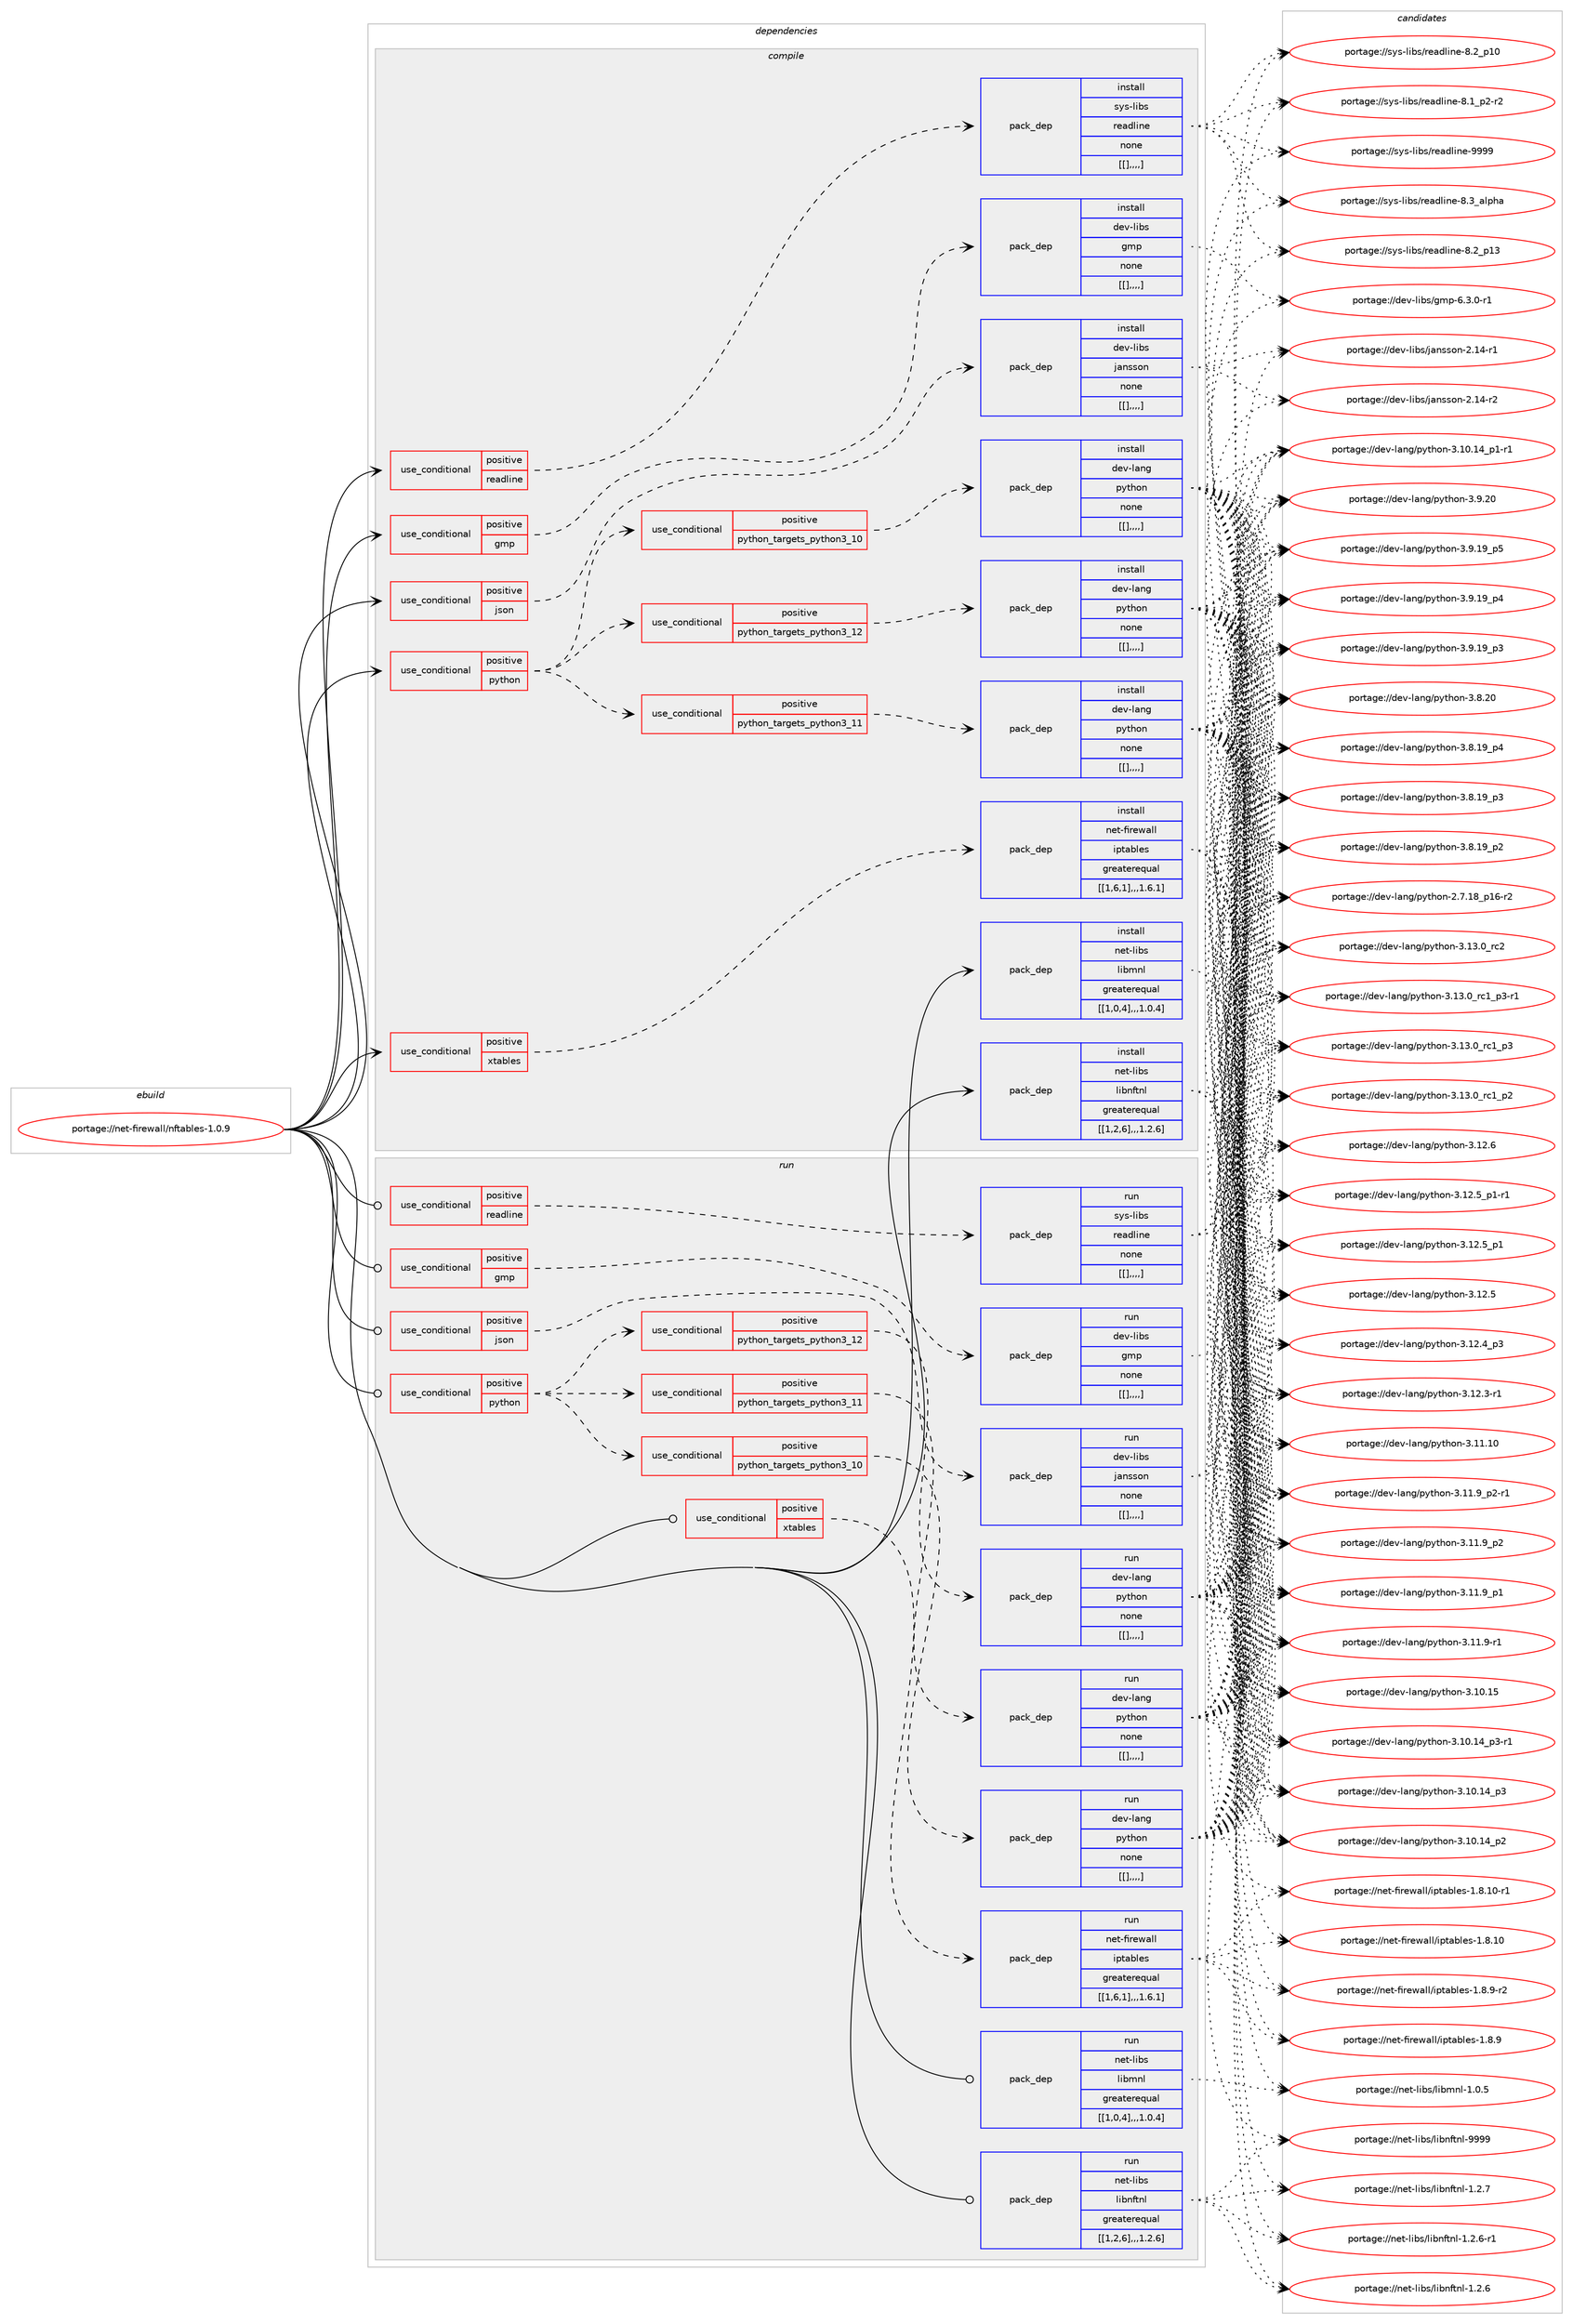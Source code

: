 digraph prolog {

# *************
# Graph options
# *************

newrank=true;
concentrate=true;
compound=true;
graph [rankdir=LR,fontname=Helvetica,fontsize=10,ranksep=1.5];#, ranksep=2.5, nodesep=0.2];
edge  [arrowhead=vee];
node  [fontname=Helvetica,fontsize=10];

# **********
# The ebuild
# **********

subgraph cluster_leftcol {
color=gray;
label=<<i>ebuild</i>>;
id [label="portage://net-firewall/nftables-1.0.9", color=red, width=4, href="../net-firewall/nftables-1.0.9.svg"];
}

# ****************
# The dependencies
# ****************

subgraph cluster_midcol {
color=gray;
label=<<i>dependencies</i>>;
subgraph cluster_compile {
fillcolor="#eeeeee";
style=filled;
label=<<i>compile</i>>;
subgraph cond94977 {
dependency366197 [label=<<TABLE BORDER="0" CELLBORDER="1" CELLSPACING="0" CELLPADDING="4"><TR><TD ROWSPAN="3" CELLPADDING="10">use_conditional</TD></TR><TR><TD>positive</TD></TR><TR><TD>gmp</TD></TR></TABLE>>, shape=none, color=red];
subgraph pack268463 {
dependency366198 [label=<<TABLE BORDER="0" CELLBORDER="1" CELLSPACING="0" CELLPADDING="4" WIDTH="220"><TR><TD ROWSPAN="6" CELLPADDING="30">pack_dep</TD></TR><TR><TD WIDTH="110">install</TD></TR><TR><TD>dev-libs</TD></TR><TR><TD>gmp</TD></TR><TR><TD>none</TD></TR><TR><TD>[[],,,,]</TD></TR></TABLE>>, shape=none, color=blue];
}
dependency366197:e -> dependency366198:w [weight=20,style="dashed",arrowhead="vee"];
}
id:e -> dependency366197:w [weight=20,style="solid",arrowhead="vee"];
subgraph cond94978 {
dependency366199 [label=<<TABLE BORDER="0" CELLBORDER="1" CELLSPACING="0" CELLPADDING="4"><TR><TD ROWSPAN="3" CELLPADDING="10">use_conditional</TD></TR><TR><TD>positive</TD></TR><TR><TD>json</TD></TR></TABLE>>, shape=none, color=red];
subgraph pack268464 {
dependency366200 [label=<<TABLE BORDER="0" CELLBORDER="1" CELLSPACING="0" CELLPADDING="4" WIDTH="220"><TR><TD ROWSPAN="6" CELLPADDING="30">pack_dep</TD></TR><TR><TD WIDTH="110">install</TD></TR><TR><TD>dev-libs</TD></TR><TR><TD>jansson</TD></TR><TR><TD>none</TD></TR><TR><TD>[[],,,,]</TD></TR></TABLE>>, shape=none, color=blue];
}
dependency366199:e -> dependency366200:w [weight=20,style="dashed",arrowhead="vee"];
}
id:e -> dependency366199:w [weight=20,style="solid",arrowhead="vee"];
subgraph cond94979 {
dependency366201 [label=<<TABLE BORDER="0" CELLBORDER="1" CELLSPACING="0" CELLPADDING="4"><TR><TD ROWSPAN="3" CELLPADDING="10">use_conditional</TD></TR><TR><TD>positive</TD></TR><TR><TD>python</TD></TR></TABLE>>, shape=none, color=red];
subgraph cond94980 {
dependency366202 [label=<<TABLE BORDER="0" CELLBORDER="1" CELLSPACING="0" CELLPADDING="4"><TR><TD ROWSPAN="3" CELLPADDING="10">use_conditional</TD></TR><TR><TD>positive</TD></TR><TR><TD>python_targets_python3_10</TD></TR></TABLE>>, shape=none, color=red];
subgraph pack268465 {
dependency366203 [label=<<TABLE BORDER="0" CELLBORDER="1" CELLSPACING="0" CELLPADDING="4" WIDTH="220"><TR><TD ROWSPAN="6" CELLPADDING="30">pack_dep</TD></TR><TR><TD WIDTH="110">install</TD></TR><TR><TD>dev-lang</TD></TR><TR><TD>python</TD></TR><TR><TD>none</TD></TR><TR><TD>[[],,,,]</TD></TR></TABLE>>, shape=none, color=blue];
}
dependency366202:e -> dependency366203:w [weight=20,style="dashed",arrowhead="vee"];
}
dependency366201:e -> dependency366202:w [weight=20,style="dashed",arrowhead="vee"];
subgraph cond94981 {
dependency366204 [label=<<TABLE BORDER="0" CELLBORDER="1" CELLSPACING="0" CELLPADDING="4"><TR><TD ROWSPAN="3" CELLPADDING="10">use_conditional</TD></TR><TR><TD>positive</TD></TR><TR><TD>python_targets_python3_11</TD></TR></TABLE>>, shape=none, color=red];
subgraph pack268466 {
dependency366205 [label=<<TABLE BORDER="0" CELLBORDER="1" CELLSPACING="0" CELLPADDING="4" WIDTH="220"><TR><TD ROWSPAN="6" CELLPADDING="30">pack_dep</TD></TR><TR><TD WIDTH="110">install</TD></TR><TR><TD>dev-lang</TD></TR><TR><TD>python</TD></TR><TR><TD>none</TD></TR><TR><TD>[[],,,,]</TD></TR></TABLE>>, shape=none, color=blue];
}
dependency366204:e -> dependency366205:w [weight=20,style="dashed",arrowhead="vee"];
}
dependency366201:e -> dependency366204:w [weight=20,style="dashed",arrowhead="vee"];
subgraph cond94982 {
dependency366206 [label=<<TABLE BORDER="0" CELLBORDER="1" CELLSPACING="0" CELLPADDING="4"><TR><TD ROWSPAN="3" CELLPADDING="10">use_conditional</TD></TR><TR><TD>positive</TD></TR><TR><TD>python_targets_python3_12</TD></TR></TABLE>>, shape=none, color=red];
subgraph pack268467 {
dependency366207 [label=<<TABLE BORDER="0" CELLBORDER="1" CELLSPACING="0" CELLPADDING="4" WIDTH="220"><TR><TD ROWSPAN="6" CELLPADDING="30">pack_dep</TD></TR><TR><TD WIDTH="110">install</TD></TR><TR><TD>dev-lang</TD></TR><TR><TD>python</TD></TR><TR><TD>none</TD></TR><TR><TD>[[],,,,]</TD></TR></TABLE>>, shape=none, color=blue];
}
dependency366206:e -> dependency366207:w [weight=20,style="dashed",arrowhead="vee"];
}
dependency366201:e -> dependency366206:w [weight=20,style="dashed",arrowhead="vee"];
}
id:e -> dependency366201:w [weight=20,style="solid",arrowhead="vee"];
subgraph cond94983 {
dependency366208 [label=<<TABLE BORDER="0" CELLBORDER="1" CELLSPACING="0" CELLPADDING="4"><TR><TD ROWSPAN="3" CELLPADDING="10">use_conditional</TD></TR><TR><TD>positive</TD></TR><TR><TD>readline</TD></TR></TABLE>>, shape=none, color=red];
subgraph pack268468 {
dependency366209 [label=<<TABLE BORDER="0" CELLBORDER="1" CELLSPACING="0" CELLPADDING="4" WIDTH="220"><TR><TD ROWSPAN="6" CELLPADDING="30">pack_dep</TD></TR><TR><TD WIDTH="110">install</TD></TR><TR><TD>sys-libs</TD></TR><TR><TD>readline</TD></TR><TR><TD>none</TD></TR><TR><TD>[[],,,,]</TD></TR></TABLE>>, shape=none, color=blue];
}
dependency366208:e -> dependency366209:w [weight=20,style="dashed",arrowhead="vee"];
}
id:e -> dependency366208:w [weight=20,style="solid",arrowhead="vee"];
subgraph cond94984 {
dependency366210 [label=<<TABLE BORDER="0" CELLBORDER="1" CELLSPACING="0" CELLPADDING="4"><TR><TD ROWSPAN="3" CELLPADDING="10">use_conditional</TD></TR><TR><TD>positive</TD></TR><TR><TD>xtables</TD></TR></TABLE>>, shape=none, color=red];
subgraph pack268469 {
dependency366211 [label=<<TABLE BORDER="0" CELLBORDER="1" CELLSPACING="0" CELLPADDING="4" WIDTH="220"><TR><TD ROWSPAN="6" CELLPADDING="30">pack_dep</TD></TR><TR><TD WIDTH="110">install</TD></TR><TR><TD>net-firewall</TD></TR><TR><TD>iptables</TD></TR><TR><TD>greaterequal</TD></TR><TR><TD>[[1,6,1],,,1.6.1]</TD></TR></TABLE>>, shape=none, color=blue];
}
dependency366210:e -> dependency366211:w [weight=20,style="dashed",arrowhead="vee"];
}
id:e -> dependency366210:w [weight=20,style="solid",arrowhead="vee"];
subgraph pack268470 {
dependency366212 [label=<<TABLE BORDER="0" CELLBORDER="1" CELLSPACING="0" CELLPADDING="4" WIDTH="220"><TR><TD ROWSPAN="6" CELLPADDING="30">pack_dep</TD></TR><TR><TD WIDTH="110">install</TD></TR><TR><TD>net-libs</TD></TR><TR><TD>libmnl</TD></TR><TR><TD>greaterequal</TD></TR><TR><TD>[[1,0,4],,,1.0.4]</TD></TR></TABLE>>, shape=none, color=blue];
}
id:e -> dependency366212:w [weight=20,style="solid",arrowhead="vee"];
subgraph pack268471 {
dependency366213 [label=<<TABLE BORDER="0" CELLBORDER="1" CELLSPACING="0" CELLPADDING="4" WIDTH="220"><TR><TD ROWSPAN="6" CELLPADDING="30">pack_dep</TD></TR><TR><TD WIDTH="110">install</TD></TR><TR><TD>net-libs</TD></TR><TR><TD>libnftnl</TD></TR><TR><TD>greaterequal</TD></TR><TR><TD>[[1,2,6],,,1.2.6]</TD></TR></TABLE>>, shape=none, color=blue];
}
id:e -> dependency366213:w [weight=20,style="solid",arrowhead="vee"];
}
subgraph cluster_compileandrun {
fillcolor="#eeeeee";
style=filled;
label=<<i>compile and run</i>>;
}
subgraph cluster_run {
fillcolor="#eeeeee";
style=filled;
label=<<i>run</i>>;
subgraph cond94985 {
dependency366214 [label=<<TABLE BORDER="0" CELLBORDER="1" CELLSPACING="0" CELLPADDING="4"><TR><TD ROWSPAN="3" CELLPADDING="10">use_conditional</TD></TR><TR><TD>positive</TD></TR><TR><TD>gmp</TD></TR></TABLE>>, shape=none, color=red];
subgraph pack268472 {
dependency366215 [label=<<TABLE BORDER="0" CELLBORDER="1" CELLSPACING="0" CELLPADDING="4" WIDTH="220"><TR><TD ROWSPAN="6" CELLPADDING="30">pack_dep</TD></TR><TR><TD WIDTH="110">run</TD></TR><TR><TD>dev-libs</TD></TR><TR><TD>gmp</TD></TR><TR><TD>none</TD></TR><TR><TD>[[],,,,]</TD></TR></TABLE>>, shape=none, color=blue];
}
dependency366214:e -> dependency366215:w [weight=20,style="dashed",arrowhead="vee"];
}
id:e -> dependency366214:w [weight=20,style="solid",arrowhead="odot"];
subgraph cond94986 {
dependency366216 [label=<<TABLE BORDER="0" CELLBORDER="1" CELLSPACING="0" CELLPADDING="4"><TR><TD ROWSPAN="3" CELLPADDING="10">use_conditional</TD></TR><TR><TD>positive</TD></TR><TR><TD>json</TD></TR></TABLE>>, shape=none, color=red];
subgraph pack268473 {
dependency366217 [label=<<TABLE BORDER="0" CELLBORDER="1" CELLSPACING="0" CELLPADDING="4" WIDTH="220"><TR><TD ROWSPAN="6" CELLPADDING="30">pack_dep</TD></TR><TR><TD WIDTH="110">run</TD></TR><TR><TD>dev-libs</TD></TR><TR><TD>jansson</TD></TR><TR><TD>none</TD></TR><TR><TD>[[],,,,]</TD></TR></TABLE>>, shape=none, color=blue];
}
dependency366216:e -> dependency366217:w [weight=20,style="dashed",arrowhead="vee"];
}
id:e -> dependency366216:w [weight=20,style="solid",arrowhead="odot"];
subgraph cond94987 {
dependency366218 [label=<<TABLE BORDER="0" CELLBORDER="1" CELLSPACING="0" CELLPADDING="4"><TR><TD ROWSPAN="3" CELLPADDING="10">use_conditional</TD></TR><TR><TD>positive</TD></TR><TR><TD>python</TD></TR></TABLE>>, shape=none, color=red];
subgraph cond94988 {
dependency366219 [label=<<TABLE BORDER="0" CELLBORDER="1" CELLSPACING="0" CELLPADDING="4"><TR><TD ROWSPAN="3" CELLPADDING="10">use_conditional</TD></TR><TR><TD>positive</TD></TR><TR><TD>python_targets_python3_10</TD></TR></TABLE>>, shape=none, color=red];
subgraph pack268474 {
dependency366220 [label=<<TABLE BORDER="0" CELLBORDER="1" CELLSPACING="0" CELLPADDING="4" WIDTH="220"><TR><TD ROWSPAN="6" CELLPADDING="30">pack_dep</TD></TR><TR><TD WIDTH="110">run</TD></TR><TR><TD>dev-lang</TD></TR><TR><TD>python</TD></TR><TR><TD>none</TD></TR><TR><TD>[[],,,,]</TD></TR></TABLE>>, shape=none, color=blue];
}
dependency366219:e -> dependency366220:w [weight=20,style="dashed",arrowhead="vee"];
}
dependency366218:e -> dependency366219:w [weight=20,style="dashed",arrowhead="vee"];
subgraph cond94989 {
dependency366221 [label=<<TABLE BORDER="0" CELLBORDER="1" CELLSPACING="0" CELLPADDING="4"><TR><TD ROWSPAN="3" CELLPADDING="10">use_conditional</TD></TR><TR><TD>positive</TD></TR><TR><TD>python_targets_python3_11</TD></TR></TABLE>>, shape=none, color=red];
subgraph pack268475 {
dependency366222 [label=<<TABLE BORDER="0" CELLBORDER="1" CELLSPACING="0" CELLPADDING="4" WIDTH="220"><TR><TD ROWSPAN="6" CELLPADDING="30">pack_dep</TD></TR><TR><TD WIDTH="110">run</TD></TR><TR><TD>dev-lang</TD></TR><TR><TD>python</TD></TR><TR><TD>none</TD></TR><TR><TD>[[],,,,]</TD></TR></TABLE>>, shape=none, color=blue];
}
dependency366221:e -> dependency366222:w [weight=20,style="dashed",arrowhead="vee"];
}
dependency366218:e -> dependency366221:w [weight=20,style="dashed",arrowhead="vee"];
subgraph cond94990 {
dependency366223 [label=<<TABLE BORDER="0" CELLBORDER="1" CELLSPACING="0" CELLPADDING="4"><TR><TD ROWSPAN="3" CELLPADDING="10">use_conditional</TD></TR><TR><TD>positive</TD></TR><TR><TD>python_targets_python3_12</TD></TR></TABLE>>, shape=none, color=red];
subgraph pack268476 {
dependency366224 [label=<<TABLE BORDER="0" CELLBORDER="1" CELLSPACING="0" CELLPADDING="4" WIDTH="220"><TR><TD ROWSPAN="6" CELLPADDING="30">pack_dep</TD></TR><TR><TD WIDTH="110">run</TD></TR><TR><TD>dev-lang</TD></TR><TR><TD>python</TD></TR><TR><TD>none</TD></TR><TR><TD>[[],,,,]</TD></TR></TABLE>>, shape=none, color=blue];
}
dependency366223:e -> dependency366224:w [weight=20,style="dashed",arrowhead="vee"];
}
dependency366218:e -> dependency366223:w [weight=20,style="dashed",arrowhead="vee"];
}
id:e -> dependency366218:w [weight=20,style="solid",arrowhead="odot"];
subgraph cond94991 {
dependency366225 [label=<<TABLE BORDER="0" CELLBORDER="1" CELLSPACING="0" CELLPADDING="4"><TR><TD ROWSPAN="3" CELLPADDING="10">use_conditional</TD></TR><TR><TD>positive</TD></TR><TR><TD>readline</TD></TR></TABLE>>, shape=none, color=red];
subgraph pack268477 {
dependency366226 [label=<<TABLE BORDER="0" CELLBORDER="1" CELLSPACING="0" CELLPADDING="4" WIDTH="220"><TR><TD ROWSPAN="6" CELLPADDING="30">pack_dep</TD></TR><TR><TD WIDTH="110">run</TD></TR><TR><TD>sys-libs</TD></TR><TR><TD>readline</TD></TR><TR><TD>none</TD></TR><TR><TD>[[],,,,]</TD></TR></TABLE>>, shape=none, color=blue];
}
dependency366225:e -> dependency366226:w [weight=20,style="dashed",arrowhead="vee"];
}
id:e -> dependency366225:w [weight=20,style="solid",arrowhead="odot"];
subgraph cond94992 {
dependency366227 [label=<<TABLE BORDER="0" CELLBORDER="1" CELLSPACING="0" CELLPADDING="4"><TR><TD ROWSPAN="3" CELLPADDING="10">use_conditional</TD></TR><TR><TD>positive</TD></TR><TR><TD>xtables</TD></TR></TABLE>>, shape=none, color=red];
subgraph pack268478 {
dependency366228 [label=<<TABLE BORDER="0" CELLBORDER="1" CELLSPACING="0" CELLPADDING="4" WIDTH="220"><TR><TD ROWSPAN="6" CELLPADDING="30">pack_dep</TD></TR><TR><TD WIDTH="110">run</TD></TR><TR><TD>net-firewall</TD></TR><TR><TD>iptables</TD></TR><TR><TD>greaterequal</TD></TR><TR><TD>[[1,6,1],,,1.6.1]</TD></TR></TABLE>>, shape=none, color=blue];
}
dependency366227:e -> dependency366228:w [weight=20,style="dashed",arrowhead="vee"];
}
id:e -> dependency366227:w [weight=20,style="solid",arrowhead="odot"];
subgraph pack268479 {
dependency366229 [label=<<TABLE BORDER="0" CELLBORDER="1" CELLSPACING="0" CELLPADDING="4" WIDTH="220"><TR><TD ROWSPAN="6" CELLPADDING="30">pack_dep</TD></TR><TR><TD WIDTH="110">run</TD></TR><TR><TD>net-libs</TD></TR><TR><TD>libmnl</TD></TR><TR><TD>greaterequal</TD></TR><TR><TD>[[1,0,4],,,1.0.4]</TD></TR></TABLE>>, shape=none, color=blue];
}
id:e -> dependency366229:w [weight=20,style="solid",arrowhead="odot"];
subgraph pack268480 {
dependency366230 [label=<<TABLE BORDER="0" CELLBORDER="1" CELLSPACING="0" CELLPADDING="4" WIDTH="220"><TR><TD ROWSPAN="6" CELLPADDING="30">pack_dep</TD></TR><TR><TD WIDTH="110">run</TD></TR><TR><TD>net-libs</TD></TR><TR><TD>libnftnl</TD></TR><TR><TD>greaterequal</TD></TR><TR><TD>[[1,2,6],,,1.2.6]</TD></TR></TABLE>>, shape=none, color=blue];
}
id:e -> dependency366230:w [weight=20,style="solid",arrowhead="odot"];
}
}

# **************
# The candidates
# **************

subgraph cluster_choices {
rank=same;
color=gray;
label=<<i>candidates</i>>;

subgraph choice268463 {
color=black;
nodesep=1;
choice1001011184510810598115471031091124554465146484511449 [label="portage://dev-libs/gmp-6.3.0-r1", color=red, width=4,href="../dev-libs/gmp-6.3.0-r1.svg"];
dependency366198:e -> choice1001011184510810598115471031091124554465146484511449:w [style=dotted,weight="100"];
}
subgraph choice268464 {
color=black;
nodesep=1;
choice1001011184510810598115471069711011511511111045504649524511450 [label="portage://dev-libs/jansson-2.14-r2", color=red, width=4,href="../dev-libs/jansson-2.14-r2.svg"];
choice1001011184510810598115471069711011511511111045504649524511449 [label="portage://dev-libs/jansson-2.14-r1", color=red, width=4,href="../dev-libs/jansson-2.14-r1.svg"];
dependency366200:e -> choice1001011184510810598115471069711011511511111045504649524511450:w [style=dotted,weight="100"];
dependency366200:e -> choice1001011184510810598115471069711011511511111045504649524511449:w [style=dotted,weight="100"];
}
subgraph choice268465 {
color=black;
nodesep=1;
choice10010111845108971101034711212111610411111045514649514648951149950 [label="portage://dev-lang/python-3.13.0_rc2", color=red, width=4,href="../dev-lang/python-3.13.0_rc2.svg"];
choice1001011184510897110103471121211161041111104551464951464895114994995112514511449 [label="portage://dev-lang/python-3.13.0_rc1_p3-r1", color=red, width=4,href="../dev-lang/python-3.13.0_rc1_p3-r1.svg"];
choice100101118451089711010347112121116104111110455146495146489511499499511251 [label="portage://dev-lang/python-3.13.0_rc1_p3", color=red, width=4,href="../dev-lang/python-3.13.0_rc1_p3.svg"];
choice100101118451089711010347112121116104111110455146495146489511499499511250 [label="portage://dev-lang/python-3.13.0_rc1_p2", color=red, width=4,href="../dev-lang/python-3.13.0_rc1_p2.svg"];
choice10010111845108971101034711212111610411111045514649504654 [label="portage://dev-lang/python-3.12.6", color=red, width=4,href="../dev-lang/python-3.12.6.svg"];
choice1001011184510897110103471121211161041111104551464950465395112494511449 [label="portage://dev-lang/python-3.12.5_p1-r1", color=red, width=4,href="../dev-lang/python-3.12.5_p1-r1.svg"];
choice100101118451089711010347112121116104111110455146495046539511249 [label="portage://dev-lang/python-3.12.5_p1", color=red, width=4,href="../dev-lang/python-3.12.5_p1.svg"];
choice10010111845108971101034711212111610411111045514649504653 [label="portage://dev-lang/python-3.12.5", color=red, width=4,href="../dev-lang/python-3.12.5.svg"];
choice100101118451089711010347112121116104111110455146495046529511251 [label="portage://dev-lang/python-3.12.4_p3", color=red, width=4,href="../dev-lang/python-3.12.4_p3.svg"];
choice100101118451089711010347112121116104111110455146495046514511449 [label="portage://dev-lang/python-3.12.3-r1", color=red, width=4,href="../dev-lang/python-3.12.3-r1.svg"];
choice1001011184510897110103471121211161041111104551464949464948 [label="portage://dev-lang/python-3.11.10", color=red, width=4,href="../dev-lang/python-3.11.10.svg"];
choice1001011184510897110103471121211161041111104551464949465795112504511449 [label="portage://dev-lang/python-3.11.9_p2-r1", color=red, width=4,href="../dev-lang/python-3.11.9_p2-r1.svg"];
choice100101118451089711010347112121116104111110455146494946579511250 [label="portage://dev-lang/python-3.11.9_p2", color=red, width=4,href="../dev-lang/python-3.11.9_p2.svg"];
choice100101118451089711010347112121116104111110455146494946579511249 [label="portage://dev-lang/python-3.11.9_p1", color=red, width=4,href="../dev-lang/python-3.11.9_p1.svg"];
choice100101118451089711010347112121116104111110455146494946574511449 [label="portage://dev-lang/python-3.11.9-r1", color=red, width=4,href="../dev-lang/python-3.11.9-r1.svg"];
choice1001011184510897110103471121211161041111104551464948464953 [label="portage://dev-lang/python-3.10.15", color=red, width=4,href="../dev-lang/python-3.10.15.svg"];
choice100101118451089711010347112121116104111110455146494846495295112514511449 [label="portage://dev-lang/python-3.10.14_p3-r1", color=red, width=4,href="../dev-lang/python-3.10.14_p3-r1.svg"];
choice10010111845108971101034711212111610411111045514649484649529511251 [label="portage://dev-lang/python-3.10.14_p3", color=red, width=4,href="../dev-lang/python-3.10.14_p3.svg"];
choice10010111845108971101034711212111610411111045514649484649529511250 [label="portage://dev-lang/python-3.10.14_p2", color=red, width=4,href="../dev-lang/python-3.10.14_p2.svg"];
choice100101118451089711010347112121116104111110455146494846495295112494511449 [label="portage://dev-lang/python-3.10.14_p1-r1", color=red, width=4,href="../dev-lang/python-3.10.14_p1-r1.svg"];
choice10010111845108971101034711212111610411111045514657465048 [label="portage://dev-lang/python-3.9.20", color=red, width=4,href="../dev-lang/python-3.9.20.svg"];
choice100101118451089711010347112121116104111110455146574649579511253 [label="portage://dev-lang/python-3.9.19_p5", color=red, width=4,href="../dev-lang/python-3.9.19_p5.svg"];
choice100101118451089711010347112121116104111110455146574649579511252 [label="portage://dev-lang/python-3.9.19_p4", color=red, width=4,href="../dev-lang/python-3.9.19_p4.svg"];
choice100101118451089711010347112121116104111110455146574649579511251 [label="portage://dev-lang/python-3.9.19_p3", color=red, width=4,href="../dev-lang/python-3.9.19_p3.svg"];
choice10010111845108971101034711212111610411111045514656465048 [label="portage://dev-lang/python-3.8.20", color=red, width=4,href="../dev-lang/python-3.8.20.svg"];
choice100101118451089711010347112121116104111110455146564649579511252 [label="portage://dev-lang/python-3.8.19_p4", color=red, width=4,href="../dev-lang/python-3.8.19_p4.svg"];
choice100101118451089711010347112121116104111110455146564649579511251 [label="portage://dev-lang/python-3.8.19_p3", color=red, width=4,href="../dev-lang/python-3.8.19_p3.svg"];
choice100101118451089711010347112121116104111110455146564649579511250 [label="portage://dev-lang/python-3.8.19_p2", color=red, width=4,href="../dev-lang/python-3.8.19_p2.svg"];
choice100101118451089711010347112121116104111110455046554649569511249544511450 [label="portage://dev-lang/python-2.7.18_p16-r2", color=red, width=4,href="../dev-lang/python-2.7.18_p16-r2.svg"];
dependency366203:e -> choice10010111845108971101034711212111610411111045514649514648951149950:w [style=dotted,weight="100"];
dependency366203:e -> choice1001011184510897110103471121211161041111104551464951464895114994995112514511449:w [style=dotted,weight="100"];
dependency366203:e -> choice100101118451089711010347112121116104111110455146495146489511499499511251:w [style=dotted,weight="100"];
dependency366203:e -> choice100101118451089711010347112121116104111110455146495146489511499499511250:w [style=dotted,weight="100"];
dependency366203:e -> choice10010111845108971101034711212111610411111045514649504654:w [style=dotted,weight="100"];
dependency366203:e -> choice1001011184510897110103471121211161041111104551464950465395112494511449:w [style=dotted,weight="100"];
dependency366203:e -> choice100101118451089711010347112121116104111110455146495046539511249:w [style=dotted,weight="100"];
dependency366203:e -> choice10010111845108971101034711212111610411111045514649504653:w [style=dotted,weight="100"];
dependency366203:e -> choice100101118451089711010347112121116104111110455146495046529511251:w [style=dotted,weight="100"];
dependency366203:e -> choice100101118451089711010347112121116104111110455146495046514511449:w [style=dotted,weight="100"];
dependency366203:e -> choice1001011184510897110103471121211161041111104551464949464948:w [style=dotted,weight="100"];
dependency366203:e -> choice1001011184510897110103471121211161041111104551464949465795112504511449:w [style=dotted,weight="100"];
dependency366203:e -> choice100101118451089711010347112121116104111110455146494946579511250:w [style=dotted,weight="100"];
dependency366203:e -> choice100101118451089711010347112121116104111110455146494946579511249:w [style=dotted,weight="100"];
dependency366203:e -> choice100101118451089711010347112121116104111110455146494946574511449:w [style=dotted,weight="100"];
dependency366203:e -> choice1001011184510897110103471121211161041111104551464948464953:w [style=dotted,weight="100"];
dependency366203:e -> choice100101118451089711010347112121116104111110455146494846495295112514511449:w [style=dotted,weight="100"];
dependency366203:e -> choice10010111845108971101034711212111610411111045514649484649529511251:w [style=dotted,weight="100"];
dependency366203:e -> choice10010111845108971101034711212111610411111045514649484649529511250:w [style=dotted,weight="100"];
dependency366203:e -> choice100101118451089711010347112121116104111110455146494846495295112494511449:w [style=dotted,weight="100"];
dependency366203:e -> choice10010111845108971101034711212111610411111045514657465048:w [style=dotted,weight="100"];
dependency366203:e -> choice100101118451089711010347112121116104111110455146574649579511253:w [style=dotted,weight="100"];
dependency366203:e -> choice100101118451089711010347112121116104111110455146574649579511252:w [style=dotted,weight="100"];
dependency366203:e -> choice100101118451089711010347112121116104111110455146574649579511251:w [style=dotted,weight="100"];
dependency366203:e -> choice10010111845108971101034711212111610411111045514656465048:w [style=dotted,weight="100"];
dependency366203:e -> choice100101118451089711010347112121116104111110455146564649579511252:w [style=dotted,weight="100"];
dependency366203:e -> choice100101118451089711010347112121116104111110455146564649579511251:w [style=dotted,weight="100"];
dependency366203:e -> choice100101118451089711010347112121116104111110455146564649579511250:w [style=dotted,weight="100"];
dependency366203:e -> choice100101118451089711010347112121116104111110455046554649569511249544511450:w [style=dotted,weight="100"];
}
subgraph choice268466 {
color=black;
nodesep=1;
choice10010111845108971101034711212111610411111045514649514648951149950 [label="portage://dev-lang/python-3.13.0_rc2", color=red, width=4,href="../dev-lang/python-3.13.0_rc2.svg"];
choice1001011184510897110103471121211161041111104551464951464895114994995112514511449 [label="portage://dev-lang/python-3.13.0_rc1_p3-r1", color=red, width=4,href="../dev-lang/python-3.13.0_rc1_p3-r1.svg"];
choice100101118451089711010347112121116104111110455146495146489511499499511251 [label="portage://dev-lang/python-3.13.0_rc1_p3", color=red, width=4,href="../dev-lang/python-3.13.0_rc1_p3.svg"];
choice100101118451089711010347112121116104111110455146495146489511499499511250 [label="portage://dev-lang/python-3.13.0_rc1_p2", color=red, width=4,href="../dev-lang/python-3.13.0_rc1_p2.svg"];
choice10010111845108971101034711212111610411111045514649504654 [label="portage://dev-lang/python-3.12.6", color=red, width=4,href="../dev-lang/python-3.12.6.svg"];
choice1001011184510897110103471121211161041111104551464950465395112494511449 [label="portage://dev-lang/python-3.12.5_p1-r1", color=red, width=4,href="../dev-lang/python-3.12.5_p1-r1.svg"];
choice100101118451089711010347112121116104111110455146495046539511249 [label="portage://dev-lang/python-3.12.5_p1", color=red, width=4,href="../dev-lang/python-3.12.5_p1.svg"];
choice10010111845108971101034711212111610411111045514649504653 [label="portage://dev-lang/python-3.12.5", color=red, width=4,href="../dev-lang/python-3.12.5.svg"];
choice100101118451089711010347112121116104111110455146495046529511251 [label="portage://dev-lang/python-3.12.4_p3", color=red, width=4,href="../dev-lang/python-3.12.4_p3.svg"];
choice100101118451089711010347112121116104111110455146495046514511449 [label="portage://dev-lang/python-3.12.3-r1", color=red, width=4,href="../dev-lang/python-3.12.3-r1.svg"];
choice1001011184510897110103471121211161041111104551464949464948 [label="portage://dev-lang/python-3.11.10", color=red, width=4,href="../dev-lang/python-3.11.10.svg"];
choice1001011184510897110103471121211161041111104551464949465795112504511449 [label="portage://dev-lang/python-3.11.9_p2-r1", color=red, width=4,href="../dev-lang/python-3.11.9_p2-r1.svg"];
choice100101118451089711010347112121116104111110455146494946579511250 [label="portage://dev-lang/python-3.11.9_p2", color=red, width=4,href="../dev-lang/python-3.11.9_p2.svg"];
choice100101118451089711010347112121116104111110455146494946579511249 [label="portage://dev-lang/python-3.11.9_p1", color=red, width=4,href="../dev-lang/python-3.11.9_p1.svg"];
choice100101118451089711010347112121116104111110455146494946574511449 [label="portage://dev-lang/python-3.11.9-r1", color=red, width=4,href="../dev-lang/python-3.11.9-r1.svg"];
choice1001011184510897110103471121211161041111104551464948464953 [label="portage://dev-lang/python-3.10.15", color=red, width=4,href="../dev-lang/python-3.10.15.svg"];
choice100101118451089711010347112121116104111110455146494846495295112514511449 [label="portage://dev-lang/python-3.10.14_p3-r1", color=red, width=4,href="../dev-lang/python-3.10.14_p3-r1.svg"];
choice10010111845108971101034711212111610411111045514649484649529511251 [label="portage://dev-lang/python-3.10.14_p3", color=red, width=4,href="../dev-lang/python-3.10.14_p3.svg"];
choice10010111845108971101034711212111610411111045514649484649529511250 [label="portage://dev-lang/python-3.10.14_p2", color=red, width=4,href="../dev-lang/python-3.10.14_p2.svg"];
choice100101118451089711010347112121116104111110455146494846495295112494511449 [label="portage://dev-lang/python-3.10.14_p1-r1", color=red, width=4,href="../dev-lang/python-3.10.14_p1-r1.svg"];
choice10010111845108971101034711212111610411111045514657465048 [label="portage://dev-lang/python-3.9.20", color=red, width=4,href="../dev-lang/python-3.9.20.svg"];
choice100101118451089711010347112121116104111110455146574649579511253 [label="portage://dev-lang/python-3.9.19_p5", color=red, width=4,href="../dev-lang/python-3.9.19_p5.svg"];
choice100101118451089711010347112121116104111110455146574649579511252 [label="portage://dev-lang/python-3.9.19_p4", color=red, width=4,href="../dev-lang/python-3.9.19_p4.svg"];
choice100101118451089711010347112121116104111110455146574649579511251 [label="portage://dev-lang/python-3.9.19_p3", color=red, width=4,href="../dev-lang/python-3.9.19_p3.svg"];
choice10010111845108971101034711212111610411111045514656465048 [label="portage://dev-lang/python-3.8.20", color=red, width=4,href="../dev-lang/python-3.8.20.svg"];
choice100101118451089711010347112121116104111110455146564649579511252 [label="portage://dev-lang/python-3.8.19_p4", color=red, width=4,href="../dev-lang/python-3.8.19_p4.svg"];
choice100101118451089711010347112121116104111110455146564649579511251 [label="portage://dev-lang/python-3.8.19_p3", color=red, width=4,href="../dev-lang/python-3.8.19_p3.svg"];
choice100101118451089711010347112121116104111110455146564649579511250 [label="portage://dev-lang/python-3.8.19_p2", color=red, width=4,href="../dev-lang/python-3.8.19_p2.svg"];
choice100101118451089711010347112121116104111110455046554649569511249544511450 [label="portage://dev-lang/python-2.7.18_p16-r2", color=red, width=4,href="../dev-lang/python-2.7.18_p16-r2.svg"];
dependency366205:e -> choice10010111845108971101034711212111610411111045514649514648951149950:w [style=dotted,weight="100"];
dependency366205:e -> choice1001011184510897110103471121211161041111104551464951464895114994995112514511449:w [style=dotted,weight="100"];
dependency366205:e -> choice100101118451089711010347112121116104111110455146495146489511499499511251:w [style=dotted,weight="100"];
dependency366205:e -> choice100101118451089711010347112121116104111110455146495146489511499499511250:w [style=dotted,weight="100"];
dependency366205:e -> choice10010111845108971101034711212111610411111045514649504654:w [style=dotted,weight="100"];
dependency366205:e -> choice1001011184510897110103471121211161041111104551464950465395112494511449:w [style=dotted,weight="100"];
dependency366205:e -> choice100101118451089711010347112121116104111110455146495046539511249:w [style=dotted,weight="100"];
dependency366205:e -> choice10010111845108971101034711212111610411111045514649504653:w [style=dotted,weight="100"];
dependency366205:e -> choice100101118451089711010347112121116104111110455146495046529511251:w [style=dotted,weight="100"];
dependency366205:e -> choice100101118451089711010347112121116104111110455146495046514511449:w [style=dotted,weight="100"];
dependency366205:e -> choice1001011184510897110103471121211161041111104551464949464948:w [style=dotted,weight="100"];
dependency366205:e -> choice1001011184510897110103471121211161041111104551464949465795112504511449:w [style=dotted,weight="100"];
dependency366205:e -> choice100101118451089711010347112121116104111110455146494946579511250:w [style=dotted,weight="100"];
dependency366205:e -> choice100101118451089711010347112121116104111110455146494946579511249:w [style=dotted,weight="100"];
dependency366205:e -> choice100101118451089711010347112121116104111110455146494946574511449:w [style=dotted,weight="100"];
dependency366205:e -> choice1001011184510897110103471121211161041111104551464948464953:w [style=dotted,weight="100"];
dependency366205:e -> choice100101118451089711010347112121116104111110455146494846495295112514511449:w [style=dotted,weight="100"];
dependency366205:e -> choice10010111845108971101034711212111610411111045514649484649529511251:w [style=dotted,weight="100"];
dependency366205:e -> choice10010111845108971101034711212111610411111045514649484649529511250:w [style=dotted,weight="100"];
dependency366205:e -> choice100101118451089711010347112121116104111110455146494846495295112494511449:w [style=dotted,weight="100"];
dependency366205:e -> choice10010111845108971101034711212111610411111045514657465048:w [style=dotted,weight="100"];
dependency366205:e -> choice100101118451089711010347112121116104111110455146574649579511253:w [style=dotted,weight="100"];
dependency366205:e -> choice100101118451089711010347112121116104111110455146574649579511252:w [style=dotted,weight="100"];
dependency366205:e -> choice100101118451089711010347112121116104111110455146574649579511251:w [style=dotted,weight="100"];
dependency366205:e -> choice10010111845108971101034711212111610411111045514656465048:w [style=dotted,weight="100"];
dependency366205:e -> choice100101118451089711010347112121116104111110455146564649579511252:w [style=dotted,weight="100"];
dependency366205:e -> choice100101118451089711010347112121116104111110455146564649579511251:w [style=dotted,weight="100"];
dependency366205:e -> choice100101118451089711010347112121116104111110455146564649579511250:w [style=dotted,weight="100"];
dependency366205:e -> choice100101118451089711010347112121116104111110455046554649569511249544511450:w [style=dotted,weight="100"];
}
subgraph choice268467 {
color=black;
nodesep=1;
choice10010111845108971101034711212111610411111045514649514648951149950 [label="portage://dev-lang/python-3.13.0_rc2", color=red, width=4,href="../dev-lang/python-3.13.0_rc2.svg"];
choice1001011184510897110103471121211161041111104551464951464895114994995112514511449 [label="portage://dev-lang/python-3.13.0_rc1_p3-r1", color=red, width=4,href="../dev-lang/python-3.13.0_rc1_p3-r1.svg"];
choice100101118451089711010347112121116104111110455146495146489511499499511251 [label="portage://dev-lang/python-3.13.0_rc1_p3", color=red, width=4,href="../dev-lang/python-3.13.0_rc1_p3.svg"];
choice100101118451089711010347112121116104111110455146495146489511499499511250 [label="portage://dev-lang/python-3.13.0_rc1_p2", color=red, width=4,href="../dev-lang/python-3.13.0_rc1_p2.svg"];
choice10010111845108971101034711212111610411111045514649504654 [label="portage://dev-lang/python-3.12.6", color=red, width=4,href="../dev-lang/python-3.12.6.svg"];
choice1001011184510897110103471121211161041111104551464950465395112494511449 [label="portage://dev-lang/python-3.12.5_p1-r1", color=red, width=4,href="../dev-lang/python-3.12.5_p1-r1.svg"];
choice100101118451089711010347112121116104111110455146495046539511249 [label="portage://dev-lang/python-3.12.5_p1", color=red, width=4,href="../dev-lang/python-3.12.5_p1.svg"];
choice10010111845108971101034711212111610411111045514649504653 [label="portage://dev-lang/python-3.12.5", color=red, width=4,href="../dev-lang/python-3.12.5.svg"];
choice100101118451089711010347112121116104111110455146495046529511251 [label="portage://dev-lang/python-3.12.4_p3", color=red, width=4,href="../dev-lang/python-3.12.4_p3.svg"];
choice100101118451089711010347112121116104111110455146495046514511449 [label="portage://dev-lang/python-3.12.3-r1", color=red, width=4,href="../dev-lang/python-3.12.3-r1.svg"];
choice1001011184510897110103471121211161041111104551464949464948 [label="portage://dev-lang/python-3.11.10", color=red, width=4,href="../dev-lang/python-3.11.10.svg"];
choice1001011184510897110103471121211161041111104551464949465795112504511449 [label="portage://dev-lang/python-3.11.9_p2-r1", color=red, width=4,href="../dev-lang/python-3.11.9_p2-r1.svg"];
choice100101118451089711010347112121116104111110455146494946579511250 [label="portage://dev-lang/python-3.11.9_p2", color=red, width=4,href="../dev-lang/python-3.11.9_p2.svg"];
choice100101118451089711010347112121116104111110455146494946579511249 [label="portage://dev-lang/python-3.11.9_p1", color=red, width=4,href="../dev-lang/python-3.11.9_p1.svg"];
choice100101118451089711010347112121116104111110455146494946574511449 [label="portage://dev-lang/python-3.11.9-r1", color=red, width=4,href="../dev-lang/python-3.11.9-r1.svg"];
choice1001011184510897110103471121211161041111104551464948464953 [label="portage://dev-lang/python-3.10.15", color=red, width=4,href="../dev-lang/python-3.10.15.svg"];
choice100101118451089711010347112121116104111110455146494846495295112514511449 [label="portage://dev-lang/python-3.10.14_p3-r1", color=red, width=4,href="../dev-lang/python-3.10.14_p3-r1.svg"];
choice10010111845108971101034711212111610411111045514649484649529511251 [label="portage://dev-lang/python-3.10.14_p3", color=red, width=4,href="../dev-lang/python-3.10.14_p3.svg"];
choice10010111845108971101034711212111610411111045514649484649529511250 [label="portage://dev-lang/python-3.10.14_p2", color=red, width=4,href="../dev-lang/python-3.10.14_p2.svg"];
choice100101118451089711010347112121116104111110455146494846495295112494511449 [label="portage://dev-lang/python-3.10.14_p1-r1", color=red, width=4,href="../dev-lang/python-3.10.14_p1-r1.svg"];
choice10010111845108971101034711212111610411111045514657465048 [label="portage://dev-lang/python-3.9.20", color=red, width=4,href="../dev-lang/python-3.9.20.svg"];
choice100101118451089711010347112121116104111110455146574649579511253 [label="portage://dev-lang/python-3.9.19_p5", color=red, width=4,href="../dev-lang/python-3.9.19_p5.svg"];
choice100101118451089711010347112121116104111110455146574649579511252 [label="portage://dev-lang/python-3.9.19_p4", color=red, width=4,href="../dev-lang/python-3.9.19_p4.svg"];
choice100101118451089711010347112121116104111110455146574649579511251 [label="portage://dev-lang/python-3.9.19_p3", color=red, width=4,href="../dev-lang/python-3.9.19_p3.svg"];
choice10010111845108971101034711212111610411111045514656465048 [label="portage://dev-lang/python-3.8.20", color=red, width=4,href="../dev-lang/python-3.8.20.svg"];
choice100101118451089711010347112121116104111110455146564649579511252 [label="portage://dev-lang/python-3.8.19_p4", color=red, width=4,href="../dev-lang/python-3.8.19_p4.svg"];
choice100101118451089711010347112121116104111110455146564649579511251 [label="portage://dev-lang/python-3.8.19_p3", color=red, width=4,href="../dev-lang/python-3.8.19_p3.svg"];
choice100101118451089711010347112121116104111110455146564649579511250 [label="portage://dev-lang/python-3.8.19_p2", color=red, width=4,href="../dev-lang/python-3.8.19_p2.svg"];
choice100101118451089711010347112121116104111110455046554649569511249544511450 [label="portage://dev-lang/python-2.7.18_p16-r2", color=red, width=4,href="../dev-lang/python-2.7.18_p16-r2.svg"];
dependency366207:e -> choice10010111845108971101034711212111610411111045514649514648951149950:w [style=dotted,weight="100"];
dependency366207:e -> choice1001011184510897110103471121211161041111104551464951464895114994995112514511449:w [style=dotted,weight="100"];
dependency366207:e -> choice100101118451089711010347112121116104111110455146495146489511499499511251:w [style=dotted,weight="100"];
dependency366207:e -> choice100101118451089711010347112121116104111110455146495146489511499499511250:w [style=dotted,weight="100"];
dependency366207:e -> choice10010111845108971101034711212111610411111045514649504654:w [style=dotted,weight="100"];
dependency366207:e -> choice1001011184510897110103471121211161041111104551464950465395112494511449:w [style=dotted,weight="100"];
dependency366207:e -> choice100101118451089711010347112121116104111110455146495046539511249:w [style=dotted,weight="100"];
dependency366207:e -> choice10010111845108971101034711212111610411111045514649504653:w [style=dotted,weight="100"];
dependency366207:e -> choice100101118451089711010347112121116104111110455146495046529511251:w [style=dotted,weight="100"];
dependency366207:e -> choice100101118451089711010347112121116104111110455146495046514511449:w [style=dotted,weight="100"];
dependency366207:e -> choice1001011184510897110103471121211161041111104551464949464948:w [style=dotted,weight="100"];
dependency366207:e -> choice1001011184510897110103471121211161041111104551464949465795112504511449:w [style=dotted,weight="100"];
dependency366207:e -> choice100101118451089711010347112121116104111110455146494946579511250:w [style=dotted,weight="100"];
dependency366207:e -> choice100101118451089711010347112121116104111110455146494946579511249:w [style=dotted,weight="100"];
dependency366207:e -> choice100101118451089711010347112121116104111110455146494946574511449:w [style=dotted,weight="100"];
dependency366207:e -> choice1001011184510897110103471121211161041111104551464948464953:w [style=dotted,weight="100"];
dependency366207:e -> choice100101118451089711010347112121116104111110455146494846495295112514511449:w [style=dotted,weight="100"];
dependency366207:e -> choice10010111845108971101034711212111610411111045514649484649529511251:w [style=dotted,weight="100"];
dependency366207:e -> choice10010111845108971101034711212111610411111045514649484649529511250:w [style=dotted,weight="100"];
dependency366207:e -> choice100101118451089711010347112121116104111110455146494846495295112494511449:w [style=dotted,weight="100"];
dependency366207:e -> choice10010111845108971101034711212111610411111045514657465048:w [style=dotted,weight="100"];
dependency366207:e -> choice100101118451089711010347112121116104111110455146574649579511253:w [style=dotted,weight="100"];
dependency366207:e -> choice100101118451089711010347112121116104111110455146574649579511252:w [style=dotted,weight="100"];
dependency366207:e -> choice100101118451089711010347112121116104111110455146574649579511251:w [style=dotted,weight="100"];
dependency366207:e -> choice10010111845108971101034711212111610411111045514656465048:w [style=dotted,weight="100"];
dependency366207:e -> choice100101118451089711010347112121116104111110455146564649579511252:w [style=dotted,weight="100"];
dependency366207:e -> choice100101118451089711010347112121116104111110455146564649579511251:w [style=dotted,weight="100"];
dependency366207:e -> choice100101118451089711010347112121116104111110455146564649579511250:w [style=dotted,weight="100"];
dependency366207:e -> choice100101118451089711010347112121116104111110455046554649569511249544511450:w [style=dotted,weight="100"];
}
subgraph choice268468 {
color=black;
nodesep=1;
choice115121115451081059811547114101971001081051101014557575757 [label="portage://sys-libs/readline-9999", color=red, width=4,href="../sys-libs/readline-9999.svg"];
choice1151211154510810598115471141019710010810511010145564651959710811210497 [label="portage://sys-libs/readline-8.3_alpha", color=red, width=4,href="../sys-libs/readline-8.3_alpha.svg"];
choice1151211154510810598115471141019710010810511010145564650951124951 [label="portage://sys-libs/readline-8.2_p13", color=red, width=4,href="../sys-libs/readline-8.2_p13.svg"];
choice1151211154510810598115471141019710010810511010145564650951124948 [label="portage://sys-libs/readline-8.2_p10", color=red, width=4,href="../sys-libs/readline-8.2_p10.svg"];
choice115121115451081059811547114101971001081051101014556464995112504511450 [label="portage://sys-libs/readline-8.1_p2-r2", color=red, width=4,href="../sys-libs/readline-8.1_p2-r2.svg"];
dependency366209:e -> choice115121115451081059811547114101971001081051101014557575757:w [style=dotted,weight="100"];
dependency366209:e -> choice1151211154510810598115471141019710010810511010145564651959710811210497:w [style=dotted,weight="100"];
dependency366209:e -> choice1151211154510810598115471141019710010810511010145564650951124951:w [style=dotted,weight="100"];
dependency366209:e -> choice1151211154510810598115471141019710010810511010145564650951124948:w [style=dotted,weight="100"];
dependency366209:e -> choice115121115451081059811547114101971001081051101014556464995112504511450:w [style=dotted,weight="100"];
}
subgraph choice268469 {
color=black;
nodesep=1;
choice1101011164510210511410111997108108471051121169798108101115454946564649484511449 [label="portage://net-firewall/iptables-1.8.10-r1", color=red, width=4,href="../net-firewall/iptables-1.8.10-r1.svg"];
choice110101116451021051141011199710810847105112116979810810111545494656464948 [label="portage://net-firewall/iptables-1.8.10", color=red, width=4,href="../net-firewall/iptables-1.8.10.svg"];
choice11010111645102105114101119971081084710511211697981081011154549465646574511450 [label="portage://net-firewall/iptables-1.8.9-r2", color=red, width=4,href="../net-firewall/iptables-1.8.9-r2.svg"];
choice1101011164510210511410111997108108471051121169798108101115454946564657 [label="portage://net-firewall/iptables-1.8.9", color=red, width=4,href="../net-firewall/iptables-1.8.9.svg"];
dependency366211:e -> choice1101011164510210511410111997108108471051121169798108101115454946564649484511449:w [style=dotted,weight="100"];
dependency366211:e -> choice110101116451021051141011199710810847105112116979810810111545494656464948:w [style=dotted,weight="100"];
dependency366211:e -> choice11010111645102105114101119971081084710511211697981081011154549465646574511450:w [style=dotted,weight="100"];
dependency366211:e -> choice1101011164510210511410111997108108471051121169798108101115454946564657:w [style=dotted,weight="100"];
}
subgraph choice268470 {
color=black;
nodesep=1;
choice11010111645108105981154710810598109110108454946484653 [label="portage://net-libs/libmnl-1.0.5", color=red, width=4,href="../net-libs/libmnl-1.0.5.svg"];
dependency366212:e -> choice11010111645108105981154710810598109110108454946484653:w [style=dotted,weight="100"];
}
subgraph choice268471 {
color=black;
nodesep=1;
choice110101116451081059811547108105981101021161101084557575757 [label="portage://net-libs/libnftnl-9999", color=red, width=4,href="../net-libs/libnftnl-9999.svg"];
choice11010111645108105981154710810598110102116110108454946504655 [label="portage://net-libs/libnftnl-1.2.7", color=red, width=4,href="../net-libs/libnftnl-1.2.7.svg"];
choice110101116451081059811547108105981101021161101084549465046544511449 [label="portage://net-libs/libnftnl-1.2.6-r1", color=red, width=4,href="../net-libs/libnftnl-1.2.6-r1.svg"];
choice11010111645108105981154710810598110102116110108454946504654 [label="portage://net-libs/libnftnl-1.2.6", color=red, width=4,href="../net-libs/libnftnl-1.2.6.svg"];
dependency366213:e -> choice110101116451081059811547108105981101021161101084557575757:w [style=dotted,weight="100"];
dependency366213:e -> choice11010111645108105981154710810598110102116110108454946504655:w [style=dotted,weight="100"];
dependency366213:e -> choice110101116451081059811547108105981101021161101084549465046544511449:w [style=dotted,weight="100"];
dependency366213:e -> choice11010111645108105981154710810598110102116110108454946504654:w [style=dotted,weight="100"];
}
subgraph choice268472 {
color=black;
nodesep=1;
choice1001011184510810598115471031091124554465146484511449 [label="portage://dev-libs/gmp-6.3.0-r1", color=red, width=4,href="../dev-libs/gmp-6.3.0-r1.svg"];
dependency366215:e -> choice1001011184510810598115471031091124554465146484511449:w [style=dotted,weight="100"];
}
subgraph choice268473 {
color=black;
nodesep=1;
choice1001011184510810598115471069711011511511111045504649524511450 [label="portage://dev-libs/jansson-2.14-r2", color=red, width=4,href="../dev-libs/jansson-2.14-r2.svg"];
choice1001011184510810598115471069711011511511111045504649524511449 [label="portage://dev-libs/jansson-2.14-r1", color=red, width=4,href="../dev-libs/jansson-2.14-r1.svg"];
dependency366217:e -> choice1001011184510810598115471069711011511511111045504649524511450:w [style=dotted,weight="100"];
dependency366217:e -> choice1001011184510810598115471069711011511511111045504649524511449:w [style=dotted,weight="100"];
}
subgraph choice268474 {
color=black;
nodesep=1;
choice10010111845108971101034711212111610411111045514649514648951149950 [label="portage://dev-lang/python-3.13.0_rc2", color=red, width=4,href="../dev-lang/python-3.13.0_rc2.svg"];
choice1001011184510897110103471121211161041111104551464951464895114994995112514511449 [label="portage://dev-lang/python-3.13.0_rc1_p3-r1", color=red, width=4,href="../dev-lang/python-3.13.0_rc1_p3-r1.svg"];
choice100101118451089711010347112121116104111110455146495146489511499499511251 [label="portage://dev-lang/python-3.13.0_rc1_p3", color=red, width=4,href="../dev-lang/python-3.13.0_rc1_p3.svg"];
choice100101118451089711010347112121116104111110455146495146489511499499511250 [label="portage://dev-lang/python-3.13.0_rc1_p2", color=red, width=4,href="../dev-lang/python-3.13.0_rc1_p2.svg"];
choice10010111845108971101034711212111610411111045514649504654 [label="portage://dev-lang/python-3.12.6", color=red, width=4,href="../dev-lang/python-3.12.6.svg"];
choice1001011184510897110103471121211161041111104551464950465395112494511449 [label="portage://dev-lang/python-3.12.5_p1-r1", color=red, width=4,href="../dev-lang/python-3.12.5_p1-r1.svg"];
choice100101118451089711010347112121116104111110455146495046539511249 [label="portage://dev-lang/python-3.12.5_p1", color=red, width=4,href="../dev-lang/python-3.12.5_p1.svg"];
choice10010111845108971101034711212111610411111045514649504653 [label="portage://dev-lang/python-3.12.5", color=red, width=4,href="../dev-lang/python-3.12.5.svg"];
choice100101118451089711010347112121116104111110455146495046529511251 [label="portage://dev-lang/python-3.12.4_p3", color=red, width=4,href="../dev-lang/python-3.12.4_p3.svg"];
choice100101118451089711010347112121116104111110455146495046514511449 [label="portage://dev-lang/python-3.12.3-r1", color=red, width=4,href="../dev-lang/python-3.12.3-r1.svg"];
choice1001011184510897110103471121211161041111104551464949464948 [label="portage://dev-lang/python-3.11.10", color=red, width=4,href="../dev-lang/python-3.11.10.svg"];
choice1001011184510897110103471121211161041111104551464949465795112504511449 [label="portage://dev-lang/python-3.11.9_p2-r1", color=red, width=4,href="../dev-lang/python-3.11.9_p2-r1.svg"];
choice100101118451089711010347112121116104111110455146494946579511250 [label="portage://dev-lang/python-3.11.9_p2", color=red, width=4,href="../dev-lang/python-3.11.9_p2.svg"];
choice100101118451089711010347112121116104111110455146494946579511249 [label="portage://dev-lang/python-3.11.9_p1", color=red, width=4,href="../dev-lang/python-3.11.9_p1.svg"];
choice100101118451089711010347112121116104111110455146494946574511449 [label="portage://dev-lang/python-3.11.9-r1", color=red, width=4,href="../dev-lang/python-3.11.9-r1.svg"];
choice1001011184510897110103471121211161041111104551464948464953 [label="portage://dev-lang/python-3.10.15", color=red, width=4,href="../dev-lang/python-3.10.15.svg"];
choice100101118451089711010347112121116104111110455146494846495295112514511449 [label="portage://dev-lang/python-3.10.14_p3-r1", color=red, width=4,href="../dev-lang/python-3.10.14_p3-r1.svg"];
choice10010111845108971101034711212111610411111045514649484649529511251 [label="portage://dev-lang/python-3.10.14_p3", color=red, width=4,href="../dev-lang/python-3.10.14_p3.svg"];
choice10010111845108971101034711212111610411111045514649484649529511250 [label="portage://dev-lang/python-3.10.14_p2", color=red, width=4,href="../dev-lang/python-3.10.14_p2.svg"];
choice100101118451089711010347112121116104111110455146494846495295112494511449 [label="portage://dev-lang/python-3.10.14_p1-r1", color=red, width=4,href="../dev-lang/python-3.10.14_p1-r1.svg"];
choice10010111845108971101034711212111610411111045514657465048 [label="portage://dev-lang/python-3.9.20", color=red, width=4,href="../dev-lang/python-3.9.20.svg"];
choice100101118451089711010347112121116104111110455146574649579511253 [label="portage://dev-lang/python-3.9.19_p5", color=red, width=4,href="../dev-lang/python-3.9.19_p5.svg"];
choice100101118451089711010347112121116104111110455146574649579511252 [label="portage://dev-lang/python-3.9.19_p4", color=red, width=4,href="../dev-lang/python-3.9.19_p4.svg"];
choice100101118451089711010347112121116104111110455146574649579511251 [label="portage://dev-lang/python-3.9.19_p3", color=red, width=4,href="../dev-lang/python-3.9.19_p3.svg"];
choice10010111845108971101034711212111610411111045514656465048 [label="portage://dev-lang/python-3.8.20", color=red, width=4,href="../dev-lang/python-3.8.20.svg"];
choice100101118451089711010347112121116104111110455146564649579511252 [label="portage://dev-lang/python-3.8.19_p4", color=red, width=4,href="../dev-lang/python-3.8.19_p4.svg"];
choice100101118451089711010347112121116104111110455146564649579511251 [label="portage://dev-lang/python-3.8.19_p3", color=red, width=4,href="../dev-lang/python-3.8.19_p3.svg"];
choice100101118451089711010347112121116104111110455146564649579511250 [label="portage://dev-lang/python-3.8.19_p2", color=red, width=4,href="../dev-lang/python-3.8.19_p2.svg"];
choice100101118451089711010347112121116104111110455046554649569511249544511450 [label="portage://dev-lang/python-2.7.18_p16-r2", color=red, width=4,href="../dev-lang/python-2.7.18_p16-r2.svg"];
dependency366220:e -> choice10010111845108971101034711212111610411111045514649514648951149950:w [style=dotted,weight="100"];
dependency366220:e -> choice1001011184510897110103471121211161041111104551464951464895114994995112514511449:w [style=dotted,weight="100"];
dependency366220:e -> choice100101118451089711010347112121116104111110455146495146489511499499511251:w [style=dotted,weight="100"];
dependency366220:e -> choice100101118451089711010347112121116104111110455146495146489511499499511250:w [style=dotted,weight="100"];
dependency366220:e -> choice10010111845108971101034711212111610411111045514649504654:w [style=dotted,weight="100"];
dependency366220:e -> choice1001011184510897110103471121211161041111104551464950465395112494511449:w [style=dotted,weight="100"];
dependency366220:e -> choice100101118451089711010347112121116104111110455146495046539511249:w [style=dotted,weight="100"];
dependency366220:e -> choice10010111845108971101034711212111610411111045514649504653:w [style=dotted,weight="100"];
dependency366220:e -> choice100101118451089711010347112121116104111110455146495046529511251:w [style=dotted,weight="100"];
dependency366220:e -> choice100101118451089711010347112121116104111110455146495046514511449:w [style=dotted,weight="100"];
dependency366220:e -> choice1001011184510897110103471121211161041111104551464949464948:w [style=dotted,weight="100"];
dependency366220:e -> choice1001011184510897110103471121211161041111104551464949465795112504511449:w [style=dotted,weight="100"];
dependency366220:e -> choice100101118451089711010347112121116104111110455146494946579511250:w [style=dotted,weight="100"];
dependency366220:e -> choice100101118451089711010347112121116104111110455146494946579511249:w [style=dotted,weight="100"];
dependency366220:e -> choice100101118451089711010347112121116104111110455146494946574511449:w [style=dotted,weight="100"];
dependency366220:e -> choice1001011184510897110103471121211161041111104551464948464953:w [style=dotted,weight="100"];
dependency366220:e -> choice100101118451089711010347112121116104111110455146494846495295112514511449:w [style=dotted,weight="100"];
dependency366220:e -> choice10010111845108971101034711212111610411111045514649484649529511251:w [style=dotted,weight="100"];
dependency366220:e -> choice10010111845108971101034711212111610411111045514649484649529511250:w [style=dotted,weight="100"];
dependency366220:e -> choice100101118451089711010347112121116104111110455146494846495295112494511449:w [style=dotted,weight="100"];
dependency366220:e -> choice10010111845108971101034711212111610411111045514657465048:w [style=dotted,weight="100"];
dependency366220:e -> choice100101118451089711010347112121116104111110455146574649579511253:w [style=dotted,weight="100"];
dependency366220:e -> choice100101118451089711010347112121116104111110455146574649579511252:w [style=dotted,weight="100"];
dependency366220:e -> choice100101118451089711010347112121116104111110455146574649579511251:w [style=dotted,weight="100"];
dependency366220:e -> choice10010111845108971101034711212111610411111045514656465048:w [style=dotted,weight="100"];
dependency366220:e -> choice100101118451089711010347112121116104111110455146564649579511252:w [style=dotted,weight="100"];
dependency366220:e -> choice100101118451089711010347112121116104111110455146564649579511251:w [style=dotted,weight="100"];
dependency366220:e -> choice100101118451089711010347112121116104111110455146564649579511250:w [style=dotted,weight="100"];
dependency366220:e -> choice100101118451089711010347112121116104111110455046554649569511249544511450:w [style=dotted,weight="100"];
}
subgraph choice268475 {
color=black;
nodesep=1;
choice10010111845108971101034711212111610411111045514649514648951149950 [label="portage://dev-lang/python-3.13.0_rc2", color=red, width=4,href="../dev-lang/python-3.13.0_rc2.svg"];
choice1001011184510897110103471121211161041111104551464951464895114994995112514511449 [label="portage://dev-lang/python-3.13.0_rc1_p3-r1", color=red, width=4,href="../dev-lang/python-3.13.0_rc1_p3-r1.svg"];
choice100101118451089711010347112121116104111110455146495146489511499499511251 [label="portage://dev-lang/python-3.13.0_rc1_p3", color=red, width=4,href="../dev-lang/python-3.13.0_rc1_p3.svg"];
choice100101118451089711010347112121116104111110455146495146489511499499511250 [label="portage://dev-lang/python-3.13.0_rc1_p2", color=red, width=4,href="../dev-lang/python-3.13.0_rc1_p2.svg"];
choice10010111845108971101034711212111610411111045514649504654 [label="portage://dev-lang/python-3.12.6", color=red, width=4,href="../dev-lang/python-3.12.6.svg"];
choice1001011184510897110103471121211161041111104551464950465395112494511449 [label="portage://dev-lang/python-3.12.5_p1-r1", color=red, width=4,href="../dev-lang/python-3.12.5_p1-r1.svg"];
choice100101118451089711010347112121116104111110455146495046539511249 [label="portage://dev-lang/python-3.12.5_p1", color=red, width=4,href="../dev-lang/python-3.12.5_p1.svg"];
choice10010111845108971101034711212111610411111045514649504653 [label="portage://dev-lang/python-3.12.5", color=red, width=4,href="../dev-lang/python-3.12.5.svg"];
choice100101118451089711010347112121116104111110455146495046529511251 [label="portage://dev-lang/python-3.12.4_p3", color=red, width=4,href="../dev-lang/python-3.12.4_p3.svg"];
choice100101118451089711010347112121116104111110455146495046514511449 [label="portage://dev-lang/python-3.12.3-r1", color=red, width=4,href="../dev-lang/python-3.12.3-r1.svg"];
choice1001011184510897110103471121211161041111104551464949464948 [label="portage://dev-lang/python-3.11.10", color=red, width=4,href="../dev-lang/python-3.11.10.svg"];
choice1001011184510897110103471121211161041111104551464949465795112504511449 [label="portage://dev-lang/python-3.11.9_p2-r1", color=red, width=4,href="../dev-lang/python-3.11.9_p2-r1.svg"];
choice100101118451089711010347112121116104111110455146494946579511250 [label="portage://dev-lang/python-3.11.9_p2", color=red, width=4,href="../dev-lang/python-3.11.9_p2.svg"];
choice100101118451089711010347112121116104111110455146494946579511249 [label="portage://dev-lang/python-3.11.9_p1", color=red, width=4,href="../dev-lang/python-3.11.9_p1.svg"];
choice100101118451089711010347112121116104111110455146494946574511449 [label="portage://dev-lang/python-3.11.9-r1", color=red, width=4,href="../dev-lang/python-3.11.9-r1.svg"];
choice1001011184510897110103471121211161041111104551464948464953 [label="portage://dev-lang/python-3.10.15", color=red, width=4,href="../dev-lang/python-3.10.15.svg"];
choice100101118451089711010347112121116104111110455146494846495295112514511449 [label="portage://dev-lang/python-3.10.14_p3-r1", color=red, width=4,href="../dev-lang/python-3.10.14_p3-r1.svg"];
choice10010111845108971101034711212111610411111045514649484649529511251 [label="portage://dev-lang/python-3.10.14_p3", color=red, width=4,href="../dev-lang/python-3.10.14_p3.svg"];
choice10010111845108971101034711212111610411111045514649484649529511250 [label="portage://dev-lang/python-3.10.14_p2", color=red, width=4,href="../dev-lang/python-3.10.14_p2.svg"];
choice100101118451089711010347112121116104111110455146494846495295112494511449 [label="portage://dev-lang/python-3.10.14_p1-r1", color=red, width=4,href="../dev-lang/python-3.10.14_p1-r1.svg"];
choice10010111845108971101034711212111610411111045514657465048 [label="portage://dev-lang/python-3.9.20", color=red, width=4,href="../dev-lang/python-3.9.20.svg"];
choice100101118451089711010347112121116104111110455146574649579511253 [label="portage://dev-lang/python-3.9.19_p5", color=red, width=4,href="../dev-lang/python-3.9.19_p5.svg"];
choice100101118451089711010347112121116104111110455146574649579511252 [label="portage://dev-lang/python-3.9.19_p4", color=red, width=4,href="../dev-lang/python-3.9.19_p4.svg"];
choice100101118451089711010347112121116104111110455146574649579511251 [label="portage://dev-lang/python-3.9.19_p3", color=red, width=4,href="../dev-lang/python-3.9.19_p3.svg"];
choice10010111845108971101034711212111610411111045514656465048 [label="portage://dev-lang/python-3.8.20", color=red, width=4,href="../dev-lang/python-3.8.20.svg"];
choice100101118451089711010347112121116104111110455146564649579511252 [label="portage://dev-lang/python-3.8.19_p4", color=red, width=4,href="../dev-lang/python-3.8.19_p4.svg"];
choice100101118451089711010347112121116104111110455146564649579511251 [label="portage://dev-lang/python-3.8.19_p3", color=red, width=4,href="../dev-lang/python-3.8.19_p3.svg"];
choice100101118451089711010347112121116104111110455146564649579511250 [label="portage://dev-lang/python-3.8.19_p2", color=red, width=4,href="../dev-lang/python-3.8.19_p2.svg"];
choice100101118451089711010347112121116104111110455046554649569511249544511450 [label="portage://dev-lang/python-2.7.18_p16-r2", color=red, width=4,href="../dev-lang/python-2.7.18_p16-r2.svg"];
dependency366222:e -> choice10010111845108971101034711212111610411111045514649514648951149950:w [style=dotted,weight="100"];
dependency366222:e -> choice1001011184510897110103471121211161041111104551464951464895114994995112514511449:w [style=dotted,weight="100"];
dependency366222:e -> choice100101118451089711010347112121116104111110455146495146489511499499511251:w [style=dotted,weight="100"];
dependency366222:e -> choice100101118451089711010347112121116104111110455146495146489511499499511250:w [style=dotted,weight="100"];
dependency366222:e -> choice10010111845108971101034711212111610411111045514649504654:w [style=dotted,weight="100"];
dependency366222:e -> choice1001011184510897110103471121211161041111104551464950465395112494511449:w [style=dotted,weight="100"];
dependency366222:e -> choice100101118451089711010347112121116104111110455146495046539511249:w [style=dotted,weight="100"];
dependency366222:e -> choice10010111845108971101034711212111610411111045514649504653:w [style=dotted,weight="100"];
dependency366222:e -> choice100101118451089711010347112121116104111110455146495046529511251:w [style=dotted,weight="100"];
dependency366222:e -> choice100101118451089711010347112121116104111110455146495046514511449:w [style=dotted,weight="100"];
dependency366222:e -> choice1001011184510897110103471121211161041111104551464949464948:w [style=dotted,weight="100"];
dependency366222:e -> choice1001011184510897110103471121211161041111104551464949465795112504511449:w [style=dotted,weight="100"];
dependency366222:e -> choice100101118451089711010347112121116104111110455146494946579511250:w [style=dotted,weight="100"];
dependency366222:e -> choice100101118451089711010347112121116104111110455146494946579511249:w [style=dotted,weight="100"];
dependency366222:e -> choice100101118451089711010347112121116104111110455146494946574511449:w [style=dotted,weight="100"];
dependency366222:e -> choice1001011184510897110103471121211161041111104551464948464953:w [style=dotted,weight="100"];
dependency366222:e -> choice100101118451089711010347112121116104111110455146494846495295112514511449:w [style=dotted,weight="100"];
dependency366222:e -> choice10010111845108971101034711212111610411111045514649484649529511251:w [style=dotted,weight="100"];
dependency366222:e -> choice10010111845108971101034711212111610411111045514649484649529511250:w [style=dotted,weight="100"];
dependency366222:e -> choice100101118451089711010347112121116104111110455146494846495295112494511449:w [style=dotted,weight="100"];
dependency366222:e -> choice10010111845108971101034711212111610411111045514657465048:w [style=dotted,weight="100"];
dependency366222:e -> choice100101118451089711010347112121116104111110455146574649579511253:w [style=dotted,weight="100"];
dependency366222:e -> choice100101118451089711010347112121116104111110455146574649579511252:w [style=dotted,weight="100"];
dependency366222:e -> choice100101118451089711010347112121116104111110455146574649579511251:w [style=dotted,weight="100"];
dependency366222:e -> choice10010111845108971101034711212111610411111045514656465048:w [style=dotted,weight="100"];
dependency366222:e -> choice100101118451089711010347112121116104111110455146564649579511252:w [style=dotted,weight="100"];
dependency366222:e -> choice100101118451089711010347112121116104111110455146564649579511251:w [style=dotted,weight="100"];
dependency366222:e -> choice100101118451089711010347112121116104111110455146564649579511250:w [style=dotted,weight="100"];
dependency366222:e -> choice100101118451089711010347112121116104111110455046554649569511249544511450:w [style=dotted,weight="100"];
}
subgraph choice268476 {
color=black;
nodesep=1;
choice10010111845108971101034711212111610411111045514649514648951149950 [label="portage://dev-lang/python-3.13.0_rc2", color=red, width=4,href="../dev-lang/python-3.13.0_rc2.svg"];
choice1001011184510897110103471121211161041111104551464951464895114994995112514511449 [label="portage://dev-lang/python-3.13.0_rc1_p3-r1", color=red, width=4,href="../dev-lang/python-3.13.0_rc1_p3-r1.svg"];
choice100101118451089711010347112121116104111110455146495146489511499499511251 [label="portage://dev-lang/python-3.13.0_rc1_p3", color=red, width=4,href="../dev-lang/python-3.13.0_rc1_p3.svg"];
choice100101118451089711010347112121116104111110455146495146489511499499511250 [label="portage://dev-lang/python-3.13.0_rc1_p2", color=red, width=4,href="../dev-lang/python-3.13.0_rc1_p2.svg"];
choice10010111845108971101034711212111610411111045514649504654 [label="portage://dev-lang/python-3.12.6", color=red, width=4,href="../dev-lang/python-3.12.6.svg"];
choice1001011184510897110103471121211161041111104551464950465395112494511449 [label="portage://dev-lang/python-3.12.5_p1-r1", color=red, width=4,href="../dev-lang/python-3.12.5_p1-r1.svg"];
choice100101118451089711010347112121116104111110455146495046539511249 [label="portage://dev-lang/python-3.12.5_p1", color=red, width=4,href="../dev-lang/python-3.12.5_p1.svg"];
choice10010111845108971101034711212111610411111045514649504653 [label="portage://dev-lang/python-3.12.5", color=red, width=4,href="../dev-lang/python-3.12.5.svg"];
choice100101118451089711010347112121116104111110455146495046529511251 [label="portage://dev-lang/python-3.12.4_p3", color=red, width=4,href="../dev-lang/python-3.12.4_p3.svg"];
choice100101118451089711010347112121116104111110455146495046514511449 [label="portage://dev-lang/python-3.12.3-r1", color=red, width=4,href="../dev-lang/python-3.12.3-r1.svg"];
choice1001011184510897110103471121211161041111104551464949464948 [label="portage://dev-lang/python-3.11.10", color=red, width=4,href="../dev-lang/python-3.11.10.svg"];
choice1001011184510897110103471121211161041111104551464949465795112504511449 [label="portage://dev-lang/python-3.11.9_p2-r1", color=red, width=4,href="../dev-lang/python-3.11.9_p2-r1.svg"];
choice100101118451089711010347112121116104111110455146494946579511250 [label="portage://dev-lang/python-3.11.9_p2", color=red, width=4,href="../dev-lang/python-3.11.9_p2.svg"];
choice100101118451089711010347112121116104111110455146494946579511249 [label="portage://dev-lang/python-3.11.9_p1", color=red, width=4,href="../dev-lang/python-3.11.9_p1.svg"];
choice100101118451089711010347112121116104111110455146494946574511449 [label="portage://dev-lang/python-3.11.9-r1", color=red, width=4,href="../dev-lang/python-3.11.9-r1.svg"];
choice1001011184510897110103471121211161041111104551464948464953 [label="portage://dev-lang/python-3.10.15", color=red, width=4,href="../dev-lang/python-3.10.15.svg"];
choice100101118451089711010347112121116104111110455146494846495295112514511449 [label="portage://dev-lang/python-3.10.14_p3-r1", color=red, width=4,href="../dev-lang/python-3.10.14_p3-r1.svg"];
choice10010111845108971101034711212111610411111045514649484649529511251 [label="portage://dev-lang/python-3.10.14_p3", color=red, width=4,href="../dev-lang/python-3.10.14_p3.svg"];
choice10010111845108971101034711212111610411111045514649484649529511250 [label="portage://dev-lang/python-3.10.14_p2", color=red, width=4,href="../dev-lang/python-3.10.14_p2.svg"];
choice100101118451089711010347112121116104111110455146494846495295112494511449 [label="portage://dev-lang/python-3.10.14_p1-r1", color=red, width=4,href="../dev-lang/python-3.10.14_p1-r1.svg"];
choice10010111845108971101034711212111610411111045514657465048 [label="portage://dev-lang/python-3.9.20", color=red, width=4,href="../dev-lang/python-3.9.20.svg"];
choice100101118451089711010347112121116104111110455146574649579511253 [label="portage://dev-lang/python-3.9.19_p5", color=red, width=4,href="../dev-lang/python-3.9.19_p5.svg"];
choice100101118451089711010347112121116104111110455146574649579511252 [label="portage://dev-lang/python-3.9.19_p4", color=red, width=4,href="../dev-lang/python-3.9.19_p4.svg"];
choice100101118451089711010347112121116104111110455146574649579511251 [label="portage://dev-lang/python-3.9.19_p3", color=red, width=4,href="../dev-lang/python-3.9.19_p3.svg"];
choice10010111845108971101034711212111610411111045514656465048 [label="portage://dev-lang/python-3.8.20", color=red, width=4,href="../dev-lang/python-3.8.20.svg"];
choice100101118451089711010347112121116104111110455146564649579511252 [label="portage://dev-lang/python-3.8.19_p4", color=red, width=4,href="../dev-lang/python-3.8.19_p4.svg"];
choice100101118451089711010347112121116104111110455146564649579511251 [label="portage://dev-lang/python-3.8.19_p3", color=red, width=4,href="../dev-lang/python-3.8.19_p3.svg"];
choice100101118451089711010347112121116104111110455146564649579511250 [label="portage://dev-lang/python-3.8.19_p2", color=red, width=4,href="../dev-lang/python-3.8.19_p2.svg"];
choice100101118451089711010347112121116104111110455046554649569511249544511450 [label="portage://dev-lang/python-2.7.18_p16-r2", color=red, width=4,href="../dev-lang/python-2.7.18_p16-r2.svg"];
dependency366224:e -> choice10010111845108971101034711212111610411111045514649514648951149950:w [style=dotted,weight="100"];
dependency366224:e -> choice1001011184510897110103471121211161041111104551464951464895114994995112514511449:w [style=dotted,weight="100"];
dependency366224:e -> choice100101118451089711010347112121116104111110455146495146489511499499511251:w [style=dotted,weight="100"];
dependency366224:e -> choice100101118451089711010347112121116104111110455146495146489511499499511250:w [style=dotted,weight="100"];
dependency366224:e -> choice10010111845108971101034711212111610411111045514649504654:w [style=dotted,weight="100"];
dependency366224:e -> choice1001011184510897110103471121211161041111104551464950465395112494511449:w [style=dotted,weight="100"];
dependency366224:e -> choice100101118451089711010347112121116104111110455146495046539511249:w [style=dotted,weight="100"];
dependency366224:e -> choice10010111845108971101034711212111610411111045514649504653:w [style=dotted,weight="100"];
dependency366224:e -> choice100101118451089711010347112121116104111110455146495046529511251:w [style=dotted,weight="100"];
dependency366224:e -> choice100101118451089711010347112121116104111110455146495046514511449:w [style=dotted,weight="100"];
dependency366224:e -> choice1001011184510897110103471121211161041111104551464949464948:w [style=dotted,weight="100"];
dependency366224:e -> choice1001011184510897110103471121211161041111104551464949465795112504511449:w [style=dotted,weight="100"];
dependency366224:e -> choice100101118451089711010347112121116104111110455146494946579511250:w [style=dotted,weight="100"];
dependency366224:e -> choice100101118451089711010347112121116104111110455146494946579511249:w [style=dotted,weight="100"];
dependency366224:e -> choice100101118451089711010347112121116104111110455146494946574511449:w [style=dotted,weight="100"];
dependency366224:e -> choice1001011184510897110103471121211161041111104551464948464953:w [style=dotted,weight="100"];
dependency366224:e -> choice100101118451089711010347112121116104111110455146494846495295112514511449:w [style=dotted,weight="100"];
dependency366224:e -> choice10010111845108971101034711212111610411111045514649484649529511251:w [style=dotted,weight="100"];
dependency366224:e -> choice10010111845108971101034711212111610411111045514649484649529511250:w [style=dotted,weight="100"];
dependency366224:e -> choice100101118451089711010347112121116104111110455146494846495295112494511449:w [style=dotted,weight="100"];
dependency366224:e -> choice10010111845108971101034711212111610411111045514657465048:w [style=dotted,weight="100"];
dependency366224:e -> choice100101118451089711010347112121116104111110455146574649579511253:w [style=dotted,weight="100"];
dependency366224:e -> choice100101118451089711010347112121116104111110455146574649579511252:w [style=dotted,weight="100"];
dependency366224:e -> choice100101118451089711010347112121116104111110455146574649579511251:w [style=dotted,weight="100"];
dependency366224:e -> choice10010111845108971101034711212111610411111045514656465048:w [style=dotted,weight="100"];
dependency366224:e -> choice100101118451089711010347112121116104111110455146564649579511252:w [style=dotted,weight="100"];
dependency366224:e -> choice100101118451089711010347112121116104111110455146564649579511251:w [style=dotted,weight="100"];
dependency366224:e -> choice100101118451089711010347112121116104111110455146564649579511250:w [style=dotted,weight="100"];
dependency366224:e -> choice100101118451089711010347112121116104111110455046554649569511249544511450:w [style=dotted,weight="100"];
}
subgraph choice268477 {
color=black;
nodesep=1;
choice115121115451081059811547114101971001081051101014557575757 [label="portage://sys-libs/readline-9999", color=red, width=4,href="../sys-libs/readline-9999.svg"];
choice1151211154510810598115471141019710010810511010145564651959710811210497 [label="portage://sys-libs/readline-8.3_alpha", color=red, width=4,href="../sys-libs/readline-8.3_alpha.svg"];
choice1151211154510810598115471141019710010810511010145564650951124951 [label="portage://sys-libs/readline-8.2_p13", color=red, width=4,href="../sys-libs/readline-8.2_p13.svg"];
choice1151211154510810598115471141019710010810511010145564650951124948 [label="portage://sys-libs/readline-8.2_p10", color=red, width=4,href="../sys-libs/readline-8.2_p10.svg"];
choice115121115451081059811547114101971001081051101014556464995112504511450 [label="portage://sys-libs/readline-8.1_p2-r2", color=red, width=4,href="../sys-libs/readline-8.1_p2-r2.svg"];
dependency366226:e -> choice115121115451081059811547114101971001081051101014557575757:w [style=dotted,weight="100"];
dependency366226:e -> choice1151211154510810598115471141019710010810511010145564651959710811210497:w [style=dotted,weight="100"];
dependency366226:e -> choice1151211154510810598115471141019710010810511010145564650951124951:w [style=dotted,weight="100"];
dependency366226:e -> choice1151211154510810598115471141019710010810511010145564650951124948:w [style=dotted,weight="100"];
dependency366226:e -> choice115121115451081059811547114101971001081051101014556464995112504511450:w [style=dotted,weight="100"];
}
subgraph choice268478 {
color=black;
nodesep=1;
choice1101011164510210511410111997108108471051121169798108101115454946564649484511449 [label="portage://net-firewall/iptables-1.8.10-r1", color=red, width=4,href="../net-firewall/iptables-1.8.10-r1.svg"];
choice110101116451021051141011199710810847105112116979810810111545494656464948 [label="portage://net-firewall/iptables-1.8.10", color=red, width=4,href="../net-firewall/iptables-1.8.10.svg"];
choice11010111645102105114101119971081084710511211697981081011154549465646574511450 [label="portage://net-firewall/iptables-1.8.9-r2", color=red, width=4,href="../net-firewall/iptables-1.8.9-r2.svg"];
choice1101011164510210511410111997108108471051121169798108101115454946564657 [label="portage://net-firewall/iptables-1.8.9", color=red, width=4,href="../net-firewall/iptables-1.8.9.svg"];
dependency366228:e -> choice1101011164510210511410111997108108471051121169798108101115454946564649484511449:w [style=dotted,weight="100"];
dependency366228:e -> choice110101116451021051141011199710810847105112116979810810111545494656464948:w [style=dotted,weight="100"];
dependency366228:e -> choice11010111645102105114101119971081084710511211697981081011154549465646574511450:w [style=dotted,weight="100"];
dependency366228:e -> choice1101011164510210511410111997108108471051121169798108101115454946564657:w [style=dotted,weight="100"];
}
subgraph choice268479 {
color=black;
nodesep=1;
choice11010111645108105981154710810598109110108454946484653 [label="portage://net-libs/libmnl-1.0.5", color=red, width=4,href="../net-libs/libmnl-1.0.5.svg"];
dependency366229:e -> choice11010111645108105981154710810598109110108454946484653:w [style=dotted,weight="100"];
}
subgraph choice268480 {
color=black;
nodesep=1;
choice110101116451081059811547108105981101021161101084557575757 [label="portage://net-libs/libnftnl-9999", color=red, width=4,href="../net-libs/libnftnl-9999.svg"];
choice11010111645108105981154710810598110102116110108454946504655 [label="portage://net-libs/libnftnl-1.2.7", color=red, width=4,href="../net-libs/libnftnl-1.2.7.svg"];
choice110101116451081059811547108105981101021161101084549465046544511449 [label="portage://net-libs/libnftnl-1.2.6-r1", color=red, width=4,href="../net-libs/libnftnl-1.2.6-r1.svg"];
choice11010111645108105981154710810598110102116110108454946504654 [label="portage://net-libs/libnftnl-1.2.6", color=red, width=4,href="../net-libs/libnftnl-1.2.6.svg"];
dependency366230:e -> choice110101116451081059811547108105981101021161101084557575757:w [style=dotted,weight="100"];
dependency366230:e -> choice11010111645108105981154710810598110102116110108454946504655:w [style=dotted,weight="100"];
dependency366230:e -> choice110101116451081059811547108105981101021161101084549465046544511449:w [style=dotted,weight="100"];
dependency366230:e -> choice11010111645108105981154710810598110102116110108454946504654:w [style=dotted,weight="100"];
}
}

}
